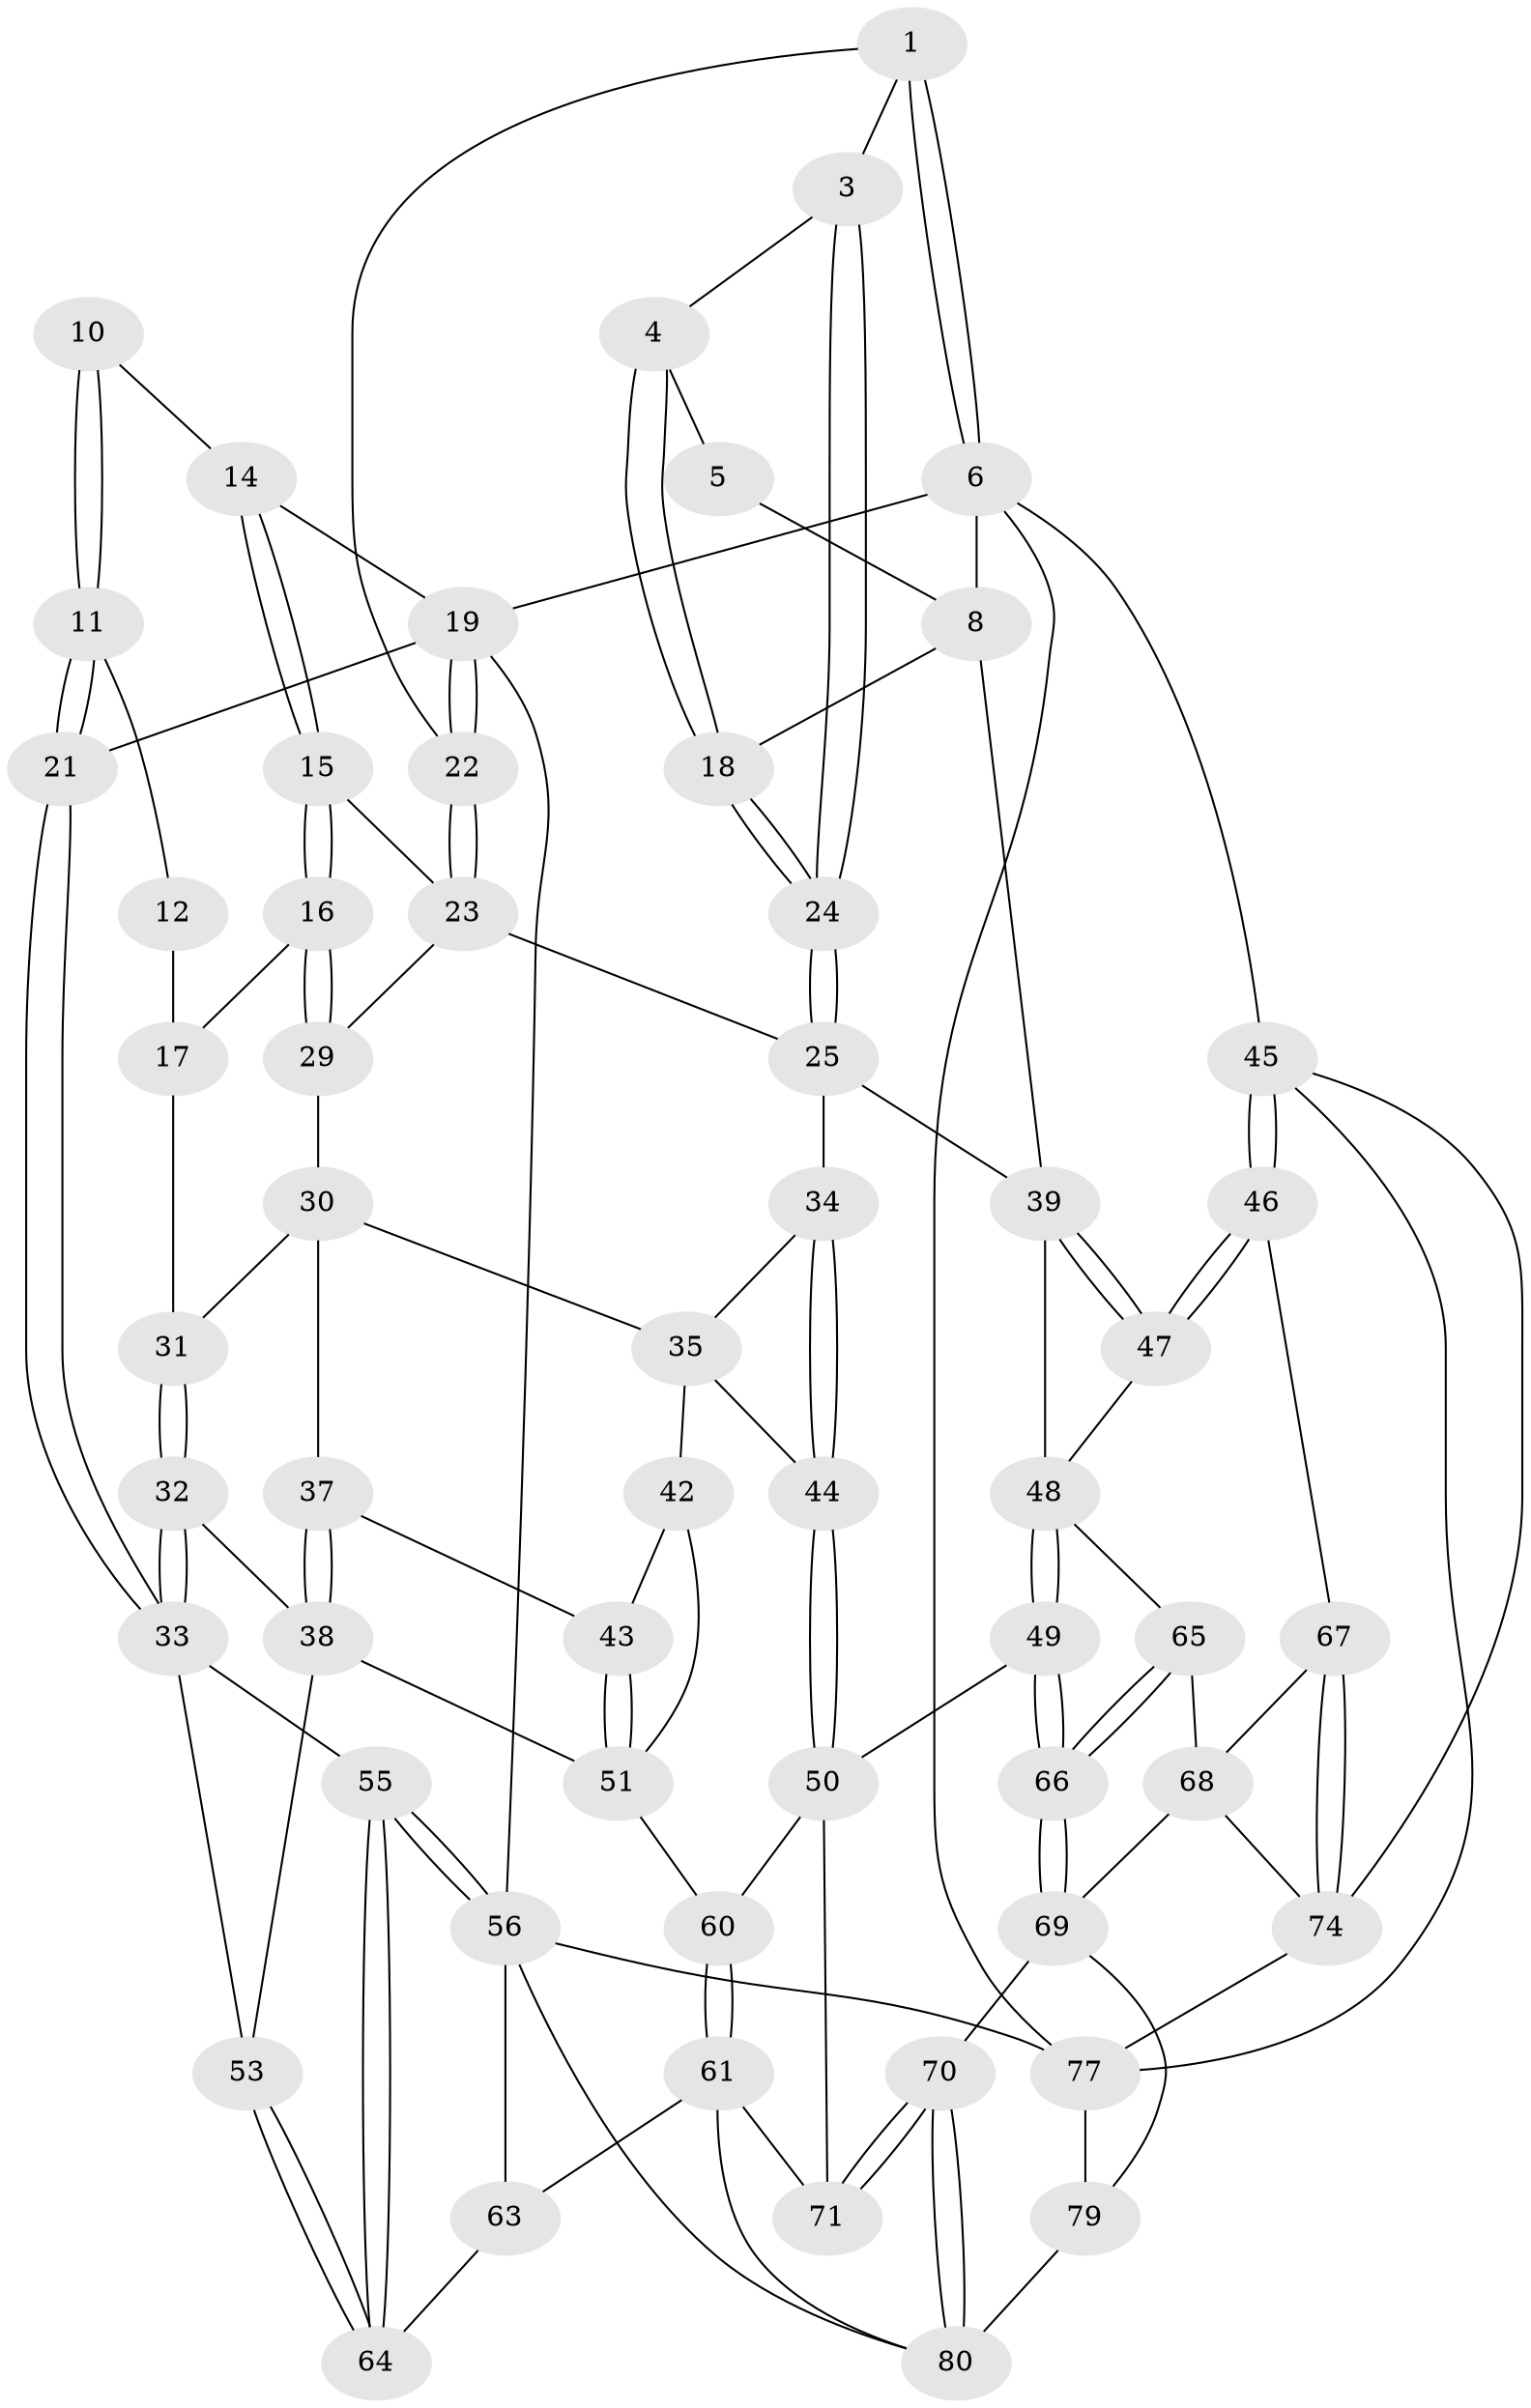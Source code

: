 // original degree distribution, {3: 0.04819277108433735, 4: 0.1927710843373494, 5: 0.5542168674698795, 6: 0.20481927710843373}
// Generated by graph-tools (version 1.1) at 2025/11/02/27/25 16:11:53]
// undirected, 58 vertices, 131 edges
graph export_dot {
graph [start="1"]
  node [color=gray90,style=filled];
  1 [pos="+1+0",super="+2"];
  3 [pos="+0.7054258822655649+0"];
  4 [pos="+0.8286387353985598+0.025411537181500087"];
  5 [pos="+0.9235832580762752+0.046114483401067996"];
  6 [pos="+1+0",super="+7"];
  8 [pos="+1+0.1866953243505916",super="+9"];
  10 [pos="+0.39300534297127426+0"];
  11 [pos="+0.2067934289944227+0.12814204256330972"];
  12 [pos="+0.24990122595575331+0.19111271211042807",super="+13"];
  14 [pos="+0.49870511683063384+0"];
  15 [pos="+0.4590827298723408+0.14655912640248112"];
  16 [pos="+0.4502404531303369+0.16820567744879636"];
  17 [pos="+0.3779968101363749+0.16693538848349632",super="+28"];
  18 [pos="+0.8849801022004928+0.14232370785861398"];
  19 [pos="+0.5119642386830926+0",super="+20"];
  21 [pos="+0+0"];
  22 [pos="+0.6423486286349718+0"];
  23 [pos="+0.599651598009848+0.16883868018401818",super="+27"];
  24 [pos="+0.762450554014904+0.2707013134560169"];
  25 [pos="+0.7445607335204893+0.3501259118901689",super="+26"];
  29 [pos="+0.4572577538365718+0.19757188883901713"];
  30 [pos="+0.43194735480453134+0.2732521395240602",super="+36"];
  31 [pos="+0.26065879793451546+0.2337389635486479"];
  32 [pos="+0.23908129614723683+0.31200368964494285"];
  33 [pos="+0+0.27410294695966314",super="+54"];
  34 [pos="+0.5243696068315377+0.37236217925959575"];
  35 [pos="+0.464920718819569+0.3653019739062528",super="+41"];
  37 [pos="+0.3698840668446494+0.40026350065379585"];
  38 [pos="+0.2613052872125014+0.39529856741068553",super="+52"];
  39 [pos="+1+0.24357677720889961",super="+40"];
  42 [pos="+0.4421401490614622+0.5311924321438352"];
  43 [pos="+0.3861065757822961+0.46096981134170756"];
  44 [pos="+0.5290857421143977+0.5497428787122532"];
  45 [pos="+1+0.5822924183035841",super="+76"];
  46 [pos="+0.947926422355607+0.5466651944692112"];
  47 [pos="+0.8781463261915325+0.5188334644781766"];
  48 [pos="+0.7600285195359059+0.40732273125299373",super="+57"];
  49 [pos="+0.6003011264372773+0.6070752642889105"];
  50 [pos="+0.581419521162671+0.6073366726902557",super="+59"];
  51 [pos="+0.3361903419705343+0.6016941295870165",super="+58"];
  53 [pos="+0.18741817312013564+0.5043668058174146"];
  55 [pos="+0+0.6621781337590219"];
  56 [pos="+0+0.921749810813119",super="+83"];
  60 [pos="+0.3459638998474719+0.6151557563197039"];
  61 [pos="+0.28028722487010704+0.7686695503810411",super="+62"];
  63 [pos="+0.17845276611092079+0.7815773442994656",super="+82"];
  64 [pos="+0.13194074994192848+0.7243418103843329"];
  65 [pos="+0.7791312306649918+0.6907719527609832"];
  66 [pos="+0.6872298791888597+0.7091470620681867"];
  67 [pos="+0.8995836384226982+0.7455423710092007"];
  68 [pos="+0.7982670108209072+0.7098889190630338",super="+72"];
  69 [pos="+0.6664418898872358+0.7915847738619122",super="+73"];
  70 [pos="+0.48250786462519607+0.8126601275877298"];
  71 [pos="+0.4754108966515528+0.8004505387035433"];
  74 [pos="+0.9135574259201835+0.7644478177645655",super="+75"];
  77 [pos="+1+1",super="+78"];
  79 [pos="+0.6972746095002844+1"];
  80 [pos="+0.4744199696706736+1",super="+81"];
  1 -- 6;
  1 -- 6;
  1 -- 3;
  1 -- 22;
  3 -- 4;
  3 -- 24;
  3 -- 24;
  4 -- 5;
  4 -- 18;
  4 -- 18;
  5 -- 8;
  6 -- 77;
  6 -- 8;
  6 -- 45;
  6 -- 19;
  8 -- 39;
  8 -- 18;
  10 -- 11;
  10 -- 11;
  10 -- 14;
  11 -- 12;
  11 -- 21;
  11 -- 21;
  12 -- 17 [weight=2];
  14 -- 15;
  14 -- 15;
  14 -- 19;
  15 -- 16;
  15 -- 16;
  15 -- 23;
  16 -- 17;
  16 -- 29;
  16 -- 29;
  17 -- 31;
  18 -- 24;
  18 -- 24;
  19 -- 22;
  19 -- 22;
  19 -- 56;
  19 -- 21;
  21 -- 33;
  21 -- 33;
  22 -- 23;
  22 -- 23;
  23 -- 29;
  23 -- 25;
  24 -- 25;
  24 -- 25;
  25 -- 39;
  25 -- 34;
  29 -- 30;
  30 -- 31;
  30 -- 35;
  30 -- 37;
  31 -- 32;
  31 -- 32;
  32 -- 33;
  32 -- 33;
  32 -- 38;
  33 -- 53;
  33 -- 55;
  34 -- 35;
  34 -- 44;
  34 -- 44;
  35 -- 42;
  35 -- 44;
  37 -- 38;
  37 -- 38;
  37 -- 43;
  38 -- 51;
  38 -- 53;
  39 -- 47;
  39 -- 47;
  39 -- 48;
  42 -- 43;
  42 -- 51;
  43 -- 51;
  43 -- 51;
  44 -- 50;
  44 -- 50;
  45 -- 46;
  45 -- 46;
  45 -- 74;
  45 -- 77;
  46 -- 47;
  46 -- 47;
  46 -- 67;
  47 -- 48;
  48 -- 49;
  48 -- 49;
  48 -- 65;
  49 -- 50;
  49 -- 66;
  49 -- 66;
  50 -- 60;
  50 -- 71;
  51 -- 60;
  53 -- 64;
  53 -- 64;
  55 -- 56;
  55 -- 56;
  55 -- 64;
  55 -- 64;
  56 -- 77;
  56 -- 63 [weight=2];
  56 -- 80;
  60 -- 61;
  60 -- 61;
  61 -- 71;
  61 -- 80;
  61 -- 63;
  63 -- 64;
  65 -- 66;
  65 -- 66;
  65 -- 68;
  66 -- 69;
  66 -- 69;
  67 -- 68;
  67 -- 74;
  67 -- 74;
  68 -- 74;
  68 -- 69;
  69 -- 70;
  69 -- 79;
  70 -- 71;
  70 -- 71;
  70 -- 80;
  70 -- 80;
  74 -- 77;
  77 -- 79;
  79 -- 80;
}
